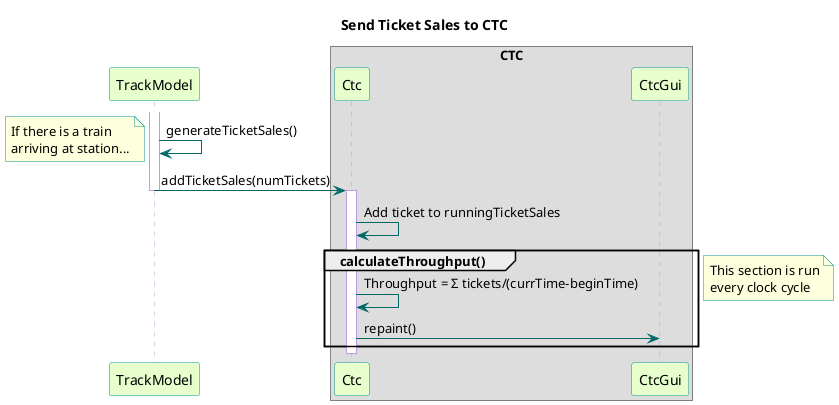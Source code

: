@startuml

title Send Ticket Sales to CTC

skinparam noteBorderColor #049595

skinparam sequence {
  BackgroundColor transparent
  ParticipantBackgroundColor #e6ffcc
  ParticipantBorderColor 	#049595
  noteBorderColor 	#049595
  PackageBorderCOlor  #049595
  ArrowColor #006666
  LifeLineBorderColor #c09cd9
}

participant TrackModel
box "CTC"
participant Ctc
participant CtcGui
end box

activate TrackModel
TrackModel -> TrackModel : generateTicketSales()
note left: If there is a train\narriving at station...
TrackModel -> Ctc : addTicketSales(numTickets)
deactivate TrackModel

activate Ctc
Ctc -> Ctc : Add ticket to runningTicketSales
group calculateThroughput()
Ctc -> Ctc : Throughput = Σ tickets/(currTime-beginTime)
Ctc -> CtcGui : repaint()
end
note right
This section is run
every clock cycle
end note
deactivate Ctc


@enduml
